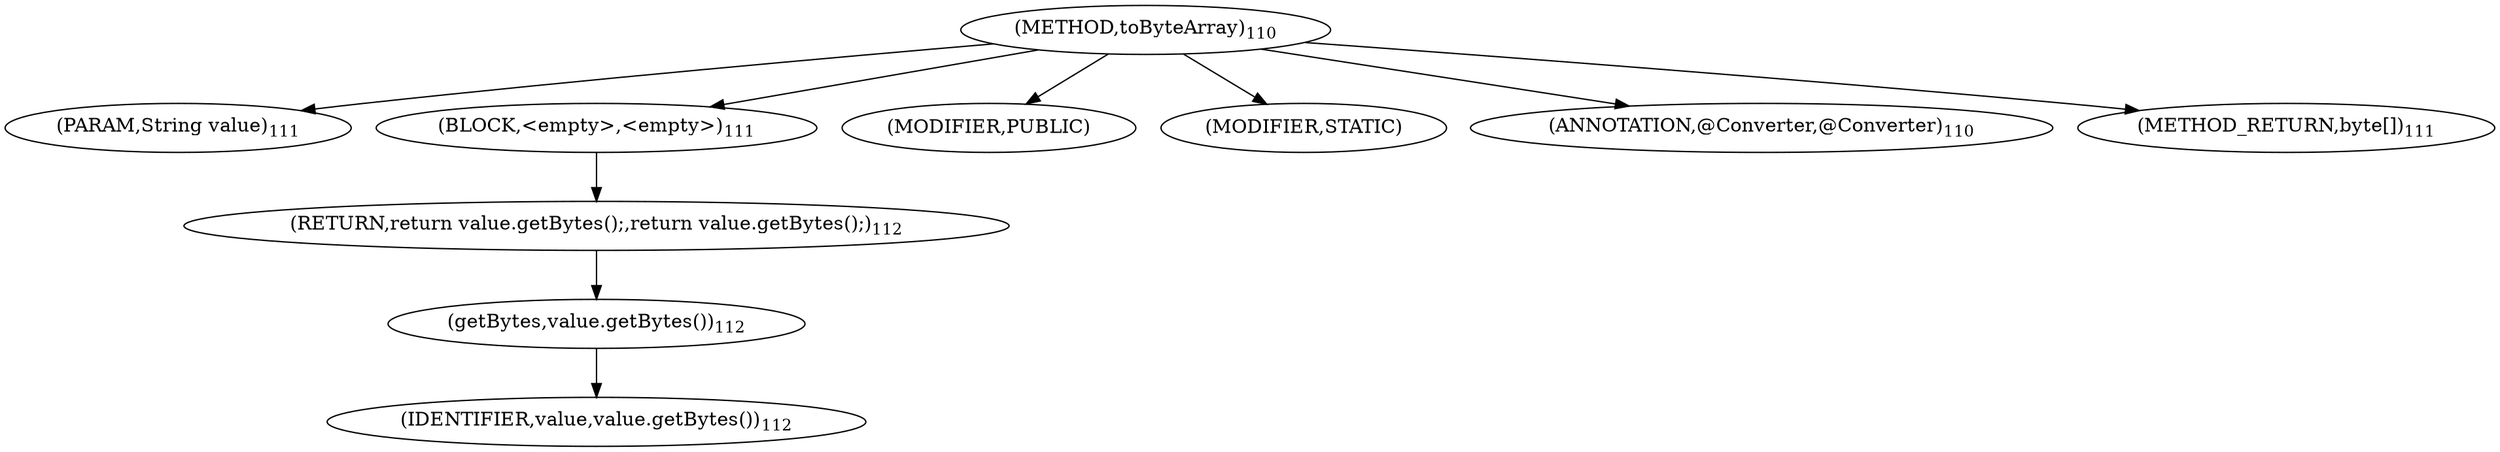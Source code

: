 digraph "toByteArray" {  
"156" [label = <(METHOD,toByteArray)<SUB>110</SUB>> ]
"157" [label = <(PARAM,String value)<SUB>111</SUB>> ]
"158" [label = <(BLOCK,&lt;empty&gt;,&lt;empty&gt;)<SUB>111</SUB>> ]
"159" [label = <(RETURN,return value.getBytes();,return value.getBytes();)<SUB>112</SUB>> ]
"160" [label = <(getBytes,value.getBytes())<SUB>112</SUB>> ]
"161" [label = <(IDENTIFIER,value,value.getBytes())<SUB>112</SUB>> ]
"162" [label = <(MODIFIER,PUBLIC)> ]
"163" [label = <(MODIFIER,STATIC)> ]
"164" [label = <(ANNOTATION,@Converter,@Converter)<SUB>110</SUB>> ]
"165" [label = <(METHOD_RETURN,byte[])<SUB>111</SUB>> ]
  "156" -> "157" 
  "156" -> "158" 
  "156" -> "162" 
  "156" -> "163" 
  "156" -> "164" 
  "156" -> "165" 
  "158" -> "159" 
  "159" -> "160" 
  "160" -> "161" 
}
